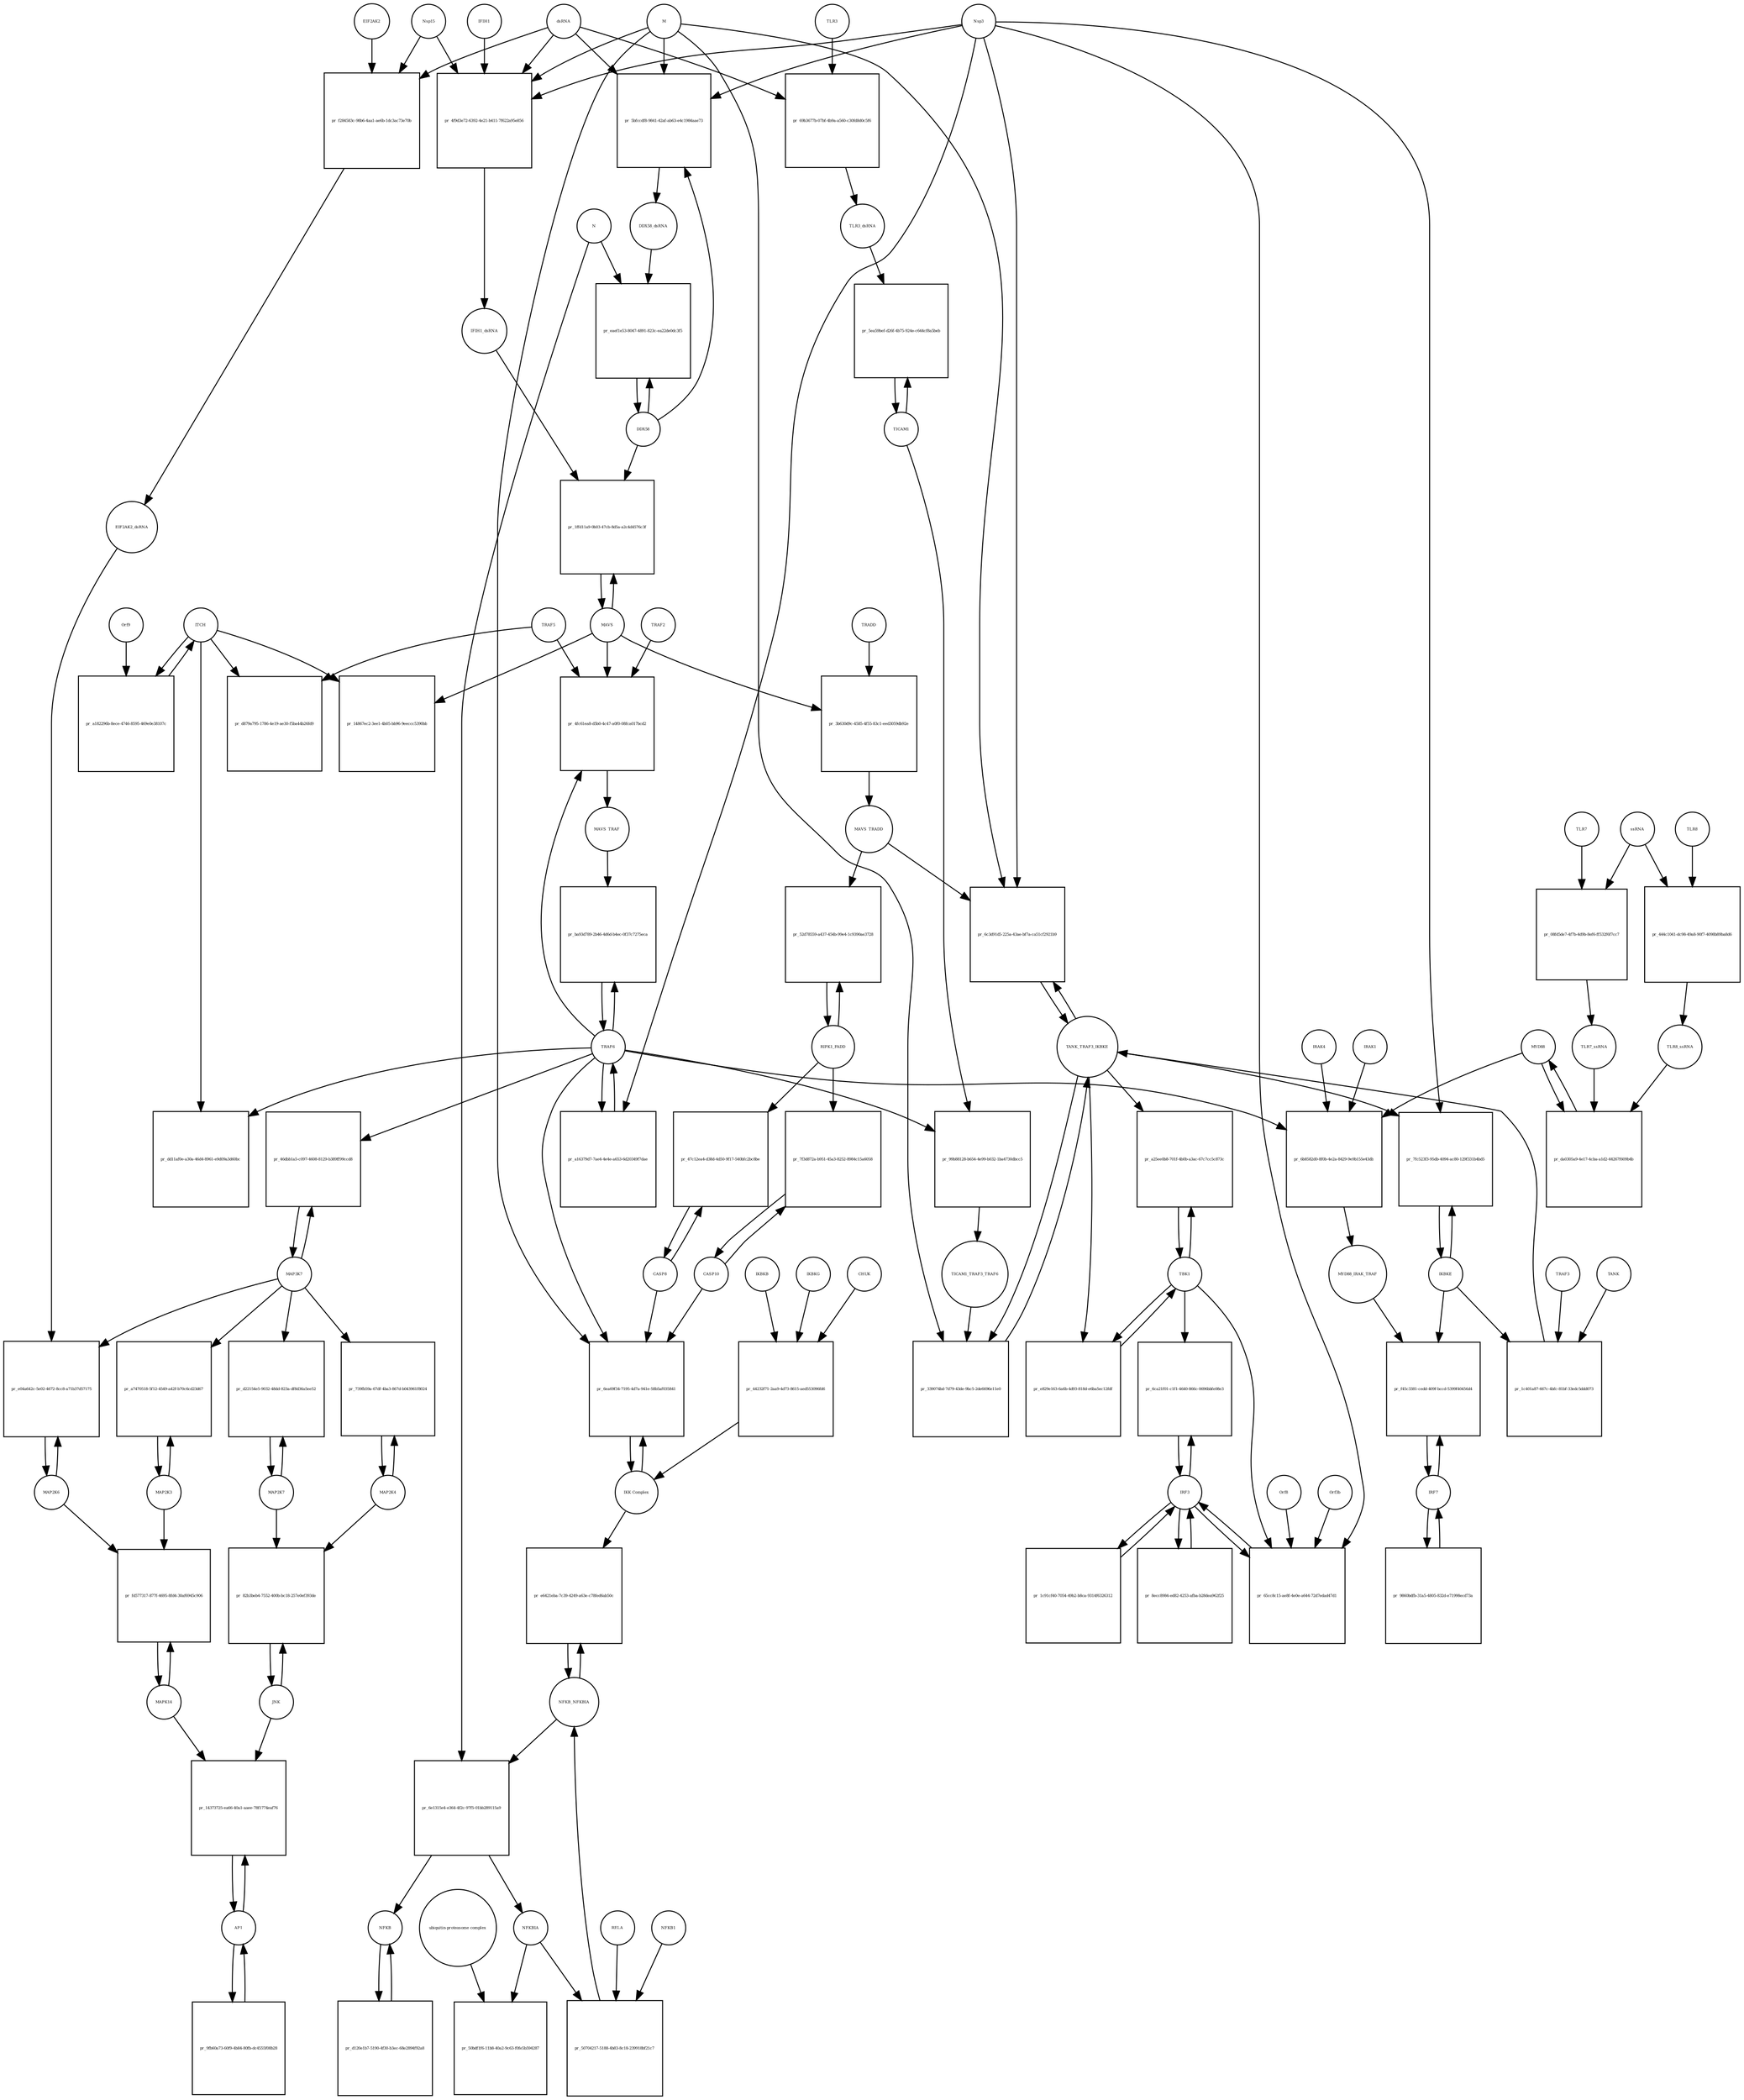strict digraph  {
dsRNA [annotation="", bipartite=0, cls="nucleic acid feature", fontsize=4, label=dsRNA, shape=circle];
"pr_5bfccdf8-9841-42af-ab63-e4c1984aae73" [annotation="", bipartite=1, cls=process, fontsize=4, label="pr_5bfccdf8-9841-42af-ab63-e4c1984aae73", shape=square];
DDX58_dsRNA [annotation="", bipartite=0, cls=complex, fontsize=4, label=DDX58_dsRNA, shape=circle];
M [annotation=urn_miriam_ncbiprotein_1796318601, bipartite=0, cls=macromolecule, fontsize=4, label=M, shape=circle];
Nsp3 [annotation=urn_miriam_ncbiprotein_1802476807, bipartite=0, cls=macromolecule, fontsize=4, label=Nsp3, shape=circle];
DDX58 [annotation=urn_miriam_hgnc_19102, bipartite=0, cls=macromolecule, fontsize=4, label=DDX58, shape=circle];
"pr_4f9d3e72-6392-4e21-b411-7f622a95e856" [annotation="", bipartite=1, cls=process, fontsize=4, label="pr_4f9d3e72-6392-4e21-b411-7f622a95e856", shape=square];
IFIH1_dsRNA [annotation="", bipartite=0, cls=complex, fontsize=4, label=IFIH1_dsRNA, shape=circle];
Nsp15 [annotation=urn_miriam_ncbiprotein_1802476818, bipartite=0, cls=macromolecule, fontsize=4, label=Nsp15, shape=circle];
IFIH1 [annotation=urn_miriam_hgnc_18873, bipartite=0, cls=macromolecule, fontsize=4, label=IFIH1, shape=circle];
"pr_eaef1e53-8047-4891-823c-ea22de0dc3f5" [annotation="", bipartite=1, cls=process, fontsize=4, label="pr_eaef1e53-8047-4891-823c-ea22de0dc3f5", shape=square];
N [annotation=urn_miriam_ncbiprotein_1798174255, bipartite=0, cls=macromolecule, fontsize=4, label=N, shape=circle];
MAVS [annotation=urn_miriam_hgnc_29233, bipartite=0, cls="macromolecule multimer", fontsize=4, label=MAVS, shape=circle];
"pr_1ffd11a9-0b03-47cb-8d5a-a2c4d4576c3f" [annotation="", bipartite=1, cls=process, fontsize=4, label="pr_1ffd11a9-0b03-47cb-8d5a-a2c4d4576c3f", shape=square];
NFKB [annotation="", bipartite=0, cls=complex, fontsize=4, label=NFKB, shape=circle];
"pr_d120e1b7-5190-4f30-b3ec-68e2894f92a8" [annotation="", bipartite=1, cls=process, fontsize=4, label="pr_d120e1b7-5190-4f30-b3ec-68e2894f92a8", shape=square];
NFKBIA [annotation=urn_miriam_hgnc_7797, bipartite=0, cls=macromolecule, fontsize=4, label=NFKBIA, shape=circle];
"pr_50bdf1f6-11b8-40a2-9c63-f0fe5b594287" [annotation="", bipartite=1, cls=process, fontsize=4, label="pr_50bdf1f6-11b8-40a2-9c63-f0fe5b594287", shape=square];
"ubiquitin-proteasome complex" [annotation="", bipartite=0, cls=complex, fontsize=4, label="ubiquitin-proteasome complex", shape=circle];
IRF3 [annotation=urn_miriam_hgnc_6118, bipartite=0, cls="macromolecule multimer", fontsize=4, label=IRF3, shape=circle];
"pr_6ca21f01-c1f1-4640-866c-0696bbfe08e3" [annotation="", bipartite=1, cls=process, fontsize=4, label="pr_6ca21f01-c1f1-4640-866c-0696bbfe08e3", shape=square];
TBK1 [annotation="", bipartite=0, cls=macromolecule, fontsize=4, label=TBK1, shape=circle];
"pr_1c91cf40-7054-49b2-b8ca-9314f6326312" [annotation="", bipartite=1, cls=process, fontsize=4, label="pr_1c91cf40-7054-49b2-b8ca-9314f6326312", shape=square];
"pr_65cc8c15-ae8f-4e0e-a644-72d7edad47d1" [annotation="", bipartite=1, cls=process, fontsize=4, label="pr_65cc8c15-ae8f-4e0e-a644-72d7edad47d1", shape=square];
Orf3b [annotation=urn_miriam_uniprot_P59633, bipartite=0, cls=macromolecule, fontsize=4, label=Orf3b, shape=circle];
Orf8 [annotation=urn_miriam_ncbiprotein_1796318604, bipartite=0, cls=macromolecule, fontsize=4, label=Orf8, shape=circle];
IRF7 [annotation=urn_miriam_hgnc_6122, bipartite=0, cls="macromolecule multimer", fontsize=4, label=IRF7, shape=circle];
"pr_f45c3381-cedd-409f-bccd-5399f40456d4" [annotation="", bipartite=1, cls=process, fontsize=4, label="pr_f45c3381-cedd-409f-bccd-5399f40456d4", shape=square];
IKBKE [annotation=urn_miriam_hgnc_14552, bipartite=0, cls=macromolecule, fontsize=4, label=IKBKE, shape=circle];
MYD88_IRAK_TRAF [annotation="", bipartite=0, cls=complex, fontsize=4, label=MYD88_IRAK_TRAF, shape=circle];
"pr_8ecc8984-ed82-4253-afba-b28dea962f25" [annotation="", bipartite=1, cls=process, fontsize=4, label="pr_8ecc8984-ed82-4253-afba-b28dea962f25", shape=square];
"pr_9860bdfb-31a5-4805-832d-e71998ecd73a" [annotation="", bipartite=1, cls=process, fontsize=4, label="pr_9860bdfb-31a5-4805-832d-e71998ecd73a", shape=square];
TRAF6 [annotation=urn_miriam_hgnc_12036, bipartite=0, cls=macromolecule, fontsize=4, label=TRAF6, shape=circle];
"pr_ba93d789-2b46-4d6d-b4ec-0f37c7275eca" [annotation="", bipartite=1, cls=process, fontsize=4, label="pr_ba93d789-2b46-4d6d-b4ec-0f37c7275eca", shape=square];
MAVS_TRAF [annotation="", bipartite=0, cls=complex, fontsize=4, label=MAVS_TRAF, shape=circle];
"pr_14867ec2-3ee1-4b05-bb96-9eeccc5390bb" [annotation="", bipartite=1, cls=process, fontsize=4, label="pr_14867ec2-3ee1-4b05-bb96-9eeccc5390bb", shape=square];
ITCH [annotation="", bipartite=0, cls=macromolecule, fontsize=4, label=ITCH, shape=circle];
TRAF5 [annotation=urn_miriam_hgnc_12035, bipartite=0, cls=macromolecule, fontsize=4, label=TRAF5, shape=circle];
"pr_d879a795-1786-4e19-ae30-f5ba44b26fd9" [annotation="", bipartite=1, cls=process, fontsize=4, label="pr_d879a795-1786-4e19-ae30-f5ba44b26fd9", shape=square];
"pr_dd11af0e-a30a-46d4-8961-e9d09a3d60bc" [annotation="", bipartite=1, cls=process, fontsize=4, label="pr_dd11af0e-a30a-46d4-8961-e9d09a3d60bc", shape=square];
TICAM1 [annotation=urn_miriam_hgnc_18348, bipartite=0, cls=macromolecule, fontsize=4, label=TICAM1, shape=circle];
"pr_5ea59bef-d26f-4b75-924e-c644cf8a5beb" [annotation="", bipartite=1, cls=process, fontsize=4, label="pr_5ea59bef-d26f-4b75-924e-c644cf8a5beb", shape=square];
TLR3_dsRNA [annotation="", bipartite=0, cls=complex, fontsize=4, label=TLR3_dsRNA, shape=circle];
TLR3 [annotation=urn_miriam_hgnc_11849, bipartite=0, cls="macromolecule multimer", fontsize=4, label=TLR3, shape=circle];
"pr_69b3677b-07bf-4b9a-a560-c30fd8d0c5f6" [annotation="", bipartite=1, cls=process, fontsize=4, label="pr_69b3677b-07bf-4b9a-a560-c30fd8d0c5f6", shape=square];
"pr_99b88128-b654-4e99-b032-1ba4730dbcc5" [annotation="", bipartite=1, cls=process, fontsize=4, label="pr_99b88128-b654-4e99-b032-1ba4730dbcc5", shape=square];
TICAM1_TRAF3_TRAF6 [annotation="", bipartite=0, cls=complex, fontsize=4, label=TICAM1_TRAF3_TRAF6, shape=circle];
TANK_TRAF3_IKBKE [annotation="", bipartite=0, cls=complex, fontsize=4, label=TANK_TRAF3_IKBKE, shape=circle];
"pr_339074bd-7d79-43de-9bc5-2de6696e11e0" [annotation="", bipartite=1, cls=process, fontsize=4, label="pr_339074bd-7d79-43de-9bc5-2de6696e11e0", shape=square];
"pr_a25ee0b8-701f-4b0b-a3ac-67c7cc5c873c" [annotation="", bipartite=1, cls=process, fontsize=4, label="pr_a25ee0b8-701f-4b0b-a3ac-67c7cc5c873c", shape=square];
"pr_7fc523f3-95db-4094-ac80-129f331b4bd5" [annotation="", bipartite=1, cls=process, fontsize=4, label="pr_7fc523f3-95db-4094-ac80-129f331b4bd5", shape=square];
MYD88 [annotation="", bipartite=0, cls=macromolecule, fontsize=4, label=MYD88, shape=circle];
"pr_6b8582d0-8f0b-4e2a-8429-9e9b155e43db" [annotation="", bipartite=1, cls=process, fontsize=4, label="pr_6b8582d0-8f0b-4e2a-8429-9e9b155e43db", shape=square];
IRAK1 [annotation=urn_miriam_hgnc_6112, bipartite=0, cls=macromolecule, fontsize=4, label=IRAK1, shape=circle];
IRAK4 [annotation=urn_miriam_hgnc_17967, bipartite=0, cls=macromolecule, fontsize=4, label=IRAK4, shape=circle];
TLR7 [annotation=urn_miriam_hgnc_15631, bipartite=0, cls=macromolecule, fontsize=4, label=TLR7, shape=circle];
"pr_08fd5de7-4f7b-4d9b-8ef6-ff532f6f7cc7" [annotation="", bipartite=1, cls=process, fontsize=4, label="pr_08fd5de7-4f7b-4d9b-8ef6-ff532f6f7cc7", shape=square];
TLR7_ssRNA [annotation="", bipartite=0, cls=complex, fontsize=4, label=TLR7_ssRNA, shape=circle];
ssRNA [annotation="", bipartite=0, cls="nucleic acid feature", fontsize=4, label=ssRNA, shape=circle];
TLR8 [annotation=urn_miriam_hgnc_15632, bipartite=0, cls=macromolecule, fontsize=4, label=TLR8, shape=circle];
"pr_444c1041-dc98-49a8-90f7-4098b89ba8d6" [annotation="", bipartite=1, cls=process, fontsize=4, label="pr_444c1041-dc98-49a8-90f7-4098b89ba8d6", shape=square];
TLR8_ssRNA [annotation="", bipartite=0, cls=complex, fontsize=4, label=TLR8_ssRNA, shape=circle];
"pr_da0305a9-4e17-4cba-a1d2-44267f609b4b" [annotation="", bipartite=1, cls=process, fontsize=4, label="pr_da0305a9-4e17-4cba-a1d2-44267f609b4b", shape=square];
MAP3K7 [annotation="", bipartite=0, cls=macromolecule, fontsize=4, label=MAP3K7, shape=circle];
"pr_46dbb1a5-c097-4608-8129-b389ff99ccd8" [annotation="", bipartite=1, cls=process, fontsize=4, label="pr_46dbb1a5-c097-4608-8129-b389ff99ccd8", shape=square];
TRAF2 [annotation=urn_miriam_hgnc_12032, bipartite=0, cls=macromolecule, fontsize=4, label=TRAF2, shape=circle];
"pr_4fc61ea8-d5b0-4c47-a0f0-08fca017bcd2" [annotation="", bipartite=1, cls=process, fontsize=4, label="pr_4fc61ea8-d5b0-4c47-a0f0-08fca017bcd2", shape=square];
"pr_a182296b-8ece-4746-8595-469e0e38107c" [annotation="", bipartite=1, cls=process, fontsize=4, label="pr_a182296b-8ece-4746-8595-469e0e38107c", shape=square];
Orf9 [annotation=urn_miriam_uniprot_P59636, bipartite=0, cls=macromolecule, fontsize=4, label=Orf9, shape=circle];
"pr_3b630d9c-4585-4f55-83c1-eed3059db92e" [annotation="", bipartite=1, cls=process, fontsize=4, label="pr_3b630d9c-4585-4f55-83c1-eed3059db92e", shape=square];
MAVS_TRADD [annotation="", bipartite=0, cls=complex, fontsize=4, label=MAVS_TRADD, shape=circle];
TRADD [annotation=urn_miriam_hgnc_12030, bipartite=0, cls=macromolecule, fontsize=4, label=TRADD, shape=circle];
"pr_a16379d7-7ae4-4e4e-a653-6d20349f7dae" [annotation="", bipartite=1, cls=process, fontsize=4, label="pr_a16379d7-7ae4-4e4e-a653-6d20349f7dae", shape=square];
AP1 [annotation="", bipartite=0, cls=complex, fontsize=4, label=AP1, shape=circle];
"pr_14373725-ea66-40a1-aaee-78f1774eaf76" [annotation="", bipartite=1, cls=process, fontsize=4, label="pr_14373725-ea66-40a1-aaee-78f1774eaf76", shape=square];
MAPK14 [annotation="", bipartite=0, cls=macromolecule, fontsize=4, label=MAPK14, shape=circle];
JNK [annotation="", bipartite=0, cls=complex, fontsize=4, label=JNK, shape=circle];
"pr_82b3beb4-7552-400b-bc18-257e0ef393de" [annotation="", bipartite=1, cls=process, fontsize=4, label="pr_82b3beb4-7552-400b-bc18-257e0ef393de", shape=square];
MAP2K7 [annotation="", bipartite=0, cls=macromolecule, fontsize=4, label=MAP2K7, shape=circle];
MAP2K4 [annotation="", bipartite=0, cls=macromolecule, fontsize=4, label=MAP2K4, shape=circle];
"pr_739fb59a-67df-4ba3-867d-b043961f8024" [annotation="", bipartite=1, cls=process, fontsize=4, label="pr_739fb59a-67df-4ba3-867d-b043961f8024", shape=square];
"pr_d22154e5-9032-48dd-823a-df8d36a5ee52" [annotation="", bipartite=1, cls=process, fontsize=4, label="pr_d22154e5-9032-48dd-823a-df8d36a5ee52", shape=square];
MAP2K3 [annotation="", bipartite=0, cls=macromolecule, fontsize=4, label=MAP2K3, shape=circle];
"pr_a7470518-5f12-4549-a42f-b70c6cd23d67" [annotation="", bipartite=1, cls=process, fontsize=4, label="pr_a7470518-5f12-4549-a42f-b70c6cd23d67", shape=square];
MAP2K6 [annotation="", bipartite=0, cls=macromolecule, fontsize=4, label=MAP2K6, shape=circle];
"pr_e04a642c-5e02-4672-8cc8-a71b37d57175" [annotation="", bipartite=1, cls=process, fontsize=4, label="pr_e04a642c-5e02-4672-8cc8-a71b37d57175", shape=square];
EIF2AK2_dsRNA [annotation="", bipartite=0, cls=complex, fontsize=4, label=EIF2AK2_dsRNA, shape=circle];
"pr_f284583c-98b6-4aa1-ae6b-1dc3ac73e70b" [annotation="", bipartite=1, cls=process, fontsize=4, label="pr_f284583c-98b6-4aa1-ae6b-1dc3ac73e70b", shape=square];
EIF2AK2 [annotation=urn_miriam_hgnc_9437, bipartite=0, cls=macromolecule, fontsize=4, label=EIF2AK2, shape=circle];
RIPK1_FADD [annotation="", bipartite=0, cls=complex, fontsize=4, label=RIPK1_FADD, shape=circle];
"pr_52d78559-a437-454b-99e4-1c9390ae3728" [annotation="", bipartite=1, cls=process, fontsize=4, label="pr_52d78559-a437-454b-99e4-1c9390ae3728", shape=square];
CASP8 [annotation="", bipartite=0, cls=macromolecule, fontsize=4, label=CASP8, shape=circle];
"pr_47c12ea4-d38d-4d50-9f17-540bfc2bc8be" [annotation="", bipartite=1, cls=process, fontsize=4, label="pr_47c12ea4-d38d-4d50-9f17-540bfc2bc8be", shape=square];
CASP10 [annotation="", bipartite=0, cls=macromolecule, fontsize=4, label=CASP10, shape=circle];
"pr_7f3d872a-b951-45a3-8252-8984c15a6058" [annotation="", bipartite=1, cls=process, fontsize=4, label="pr_7f3d872a-b951-45a3-8252-8984c15a6058", shape=square];
NFKB_NFKBIA [annotation="", bipartite=0, cls=complex, fontsize=4, label=NFKB_NFKBIA, shape=circle];
"pr_e6421eba-7c39-4249-a63e-c78fed6ab50c" [annotation="", bipartite=1, cls=process, fontsize=4, label="pr_e6421eba-7c39-4249-a63e-c78fed6ab50c", shape=square];
"IKK Complex" [annotation="", bipartite=0, cls=complex, fontsize=4, label="IKK Complex", shape=circle];
"pr_6e1315e4-e364-4f2c-97f5-01bb289115a9" [annotation="", bipartite=1, cls=process, fontsize=4, label="pr_6e1315e4-e364-4f2c-97f5-01bb289115a9", shape=square];
"pr_9fb60a73-60f9-4b84-80fb-dc4555f08b28" [annotation="", bipartite=1, cls=process, fontsize=4, label="pr_9fb60a73-60f9-4b84-80fb-dc4555f08b28", shape=square];
"pr_6ea69f34-7195-4d7a-941e-58b5af035841" [annotation="", bipartite=1, cls=process, fontsize=4, label="pr_6ea69f34-7195-4d7a-941e-58b5af035841", shape=square];
"pr_50704217-5188-4b83-8c18-239918bf21c7" [annotation="", bipartite=1, cls=process, fontsize=4, label="pr_50704217-5188-4b83-8c18-239918bf21c7", shape=square];
RELA [annotation="", bipartite=0, cls=macromolecule, fontsize=4, label=RELA, shape=circle];
NFKB1 [annotation="", bipartite=0, cls=macromolecule, fontsize=4, label=NFKB1, shape=circle];
IKBKG [annotation="", bipartite=0, cls=macromolecule, fontsize=4, label=IKBKG, shape=circle];
"pr_44232f71-2aa9-4d73-8615-aed553096fd6" [annotation="", bipartite=1, cls=process, fontsize=4, label="pr_44232f71-2aa9-4d73-8615-aed553096fd6", shape=square];
CHUK [annotation="", bipartite=0, cls=macromolecule, fontsize=4, label=CHUK, shape=circle];
IKBKB [annotation="", bipartite=0, cls=macromolecule, fontsize=4, label=IKBKB, shape=circle];
"pr_6c3d91d5-225a-43ae-bf7a-ca51cf2921b9" [annotation="", bipartite=1, cls=process, fontsize=4, label="pr_6c3d91d5-225a-43ae-bf7a-ca51cf2921b9", shape=square];
"pr_e829e163-6a6b-4d93-818d-e6ba5ec12fdf" [annotation="", bipartite=1, cls=process, fontsize=4, label="pr_e829e163-6a6b-4d93-818d-e6ba5ec12fdf", shape=square];
"pr_fd577317-877f-4695-8fd4-30af6945c906" [annotation="", bipartite=1, cls=process, fontsize=4, label="pr_fd577317-877f-4695-8fd4-30af6945c906", shape=square];
TRAF3 [annotation="", bipartite=0, cls=macromolecule, fontsize=4, label=TRAF3, shape=circle];
"pr_1c401a87-667c-4bfc-81bf-33edc5ddd073" [annotation="", bipartite=1, cls=process, fontsize=4, label="pr_1c401a87-667c-4bfc-81bf-33edc5ddd073", shape=square];
TANK [annotation="", bipartite=0, cls=macromolecule, fontsize=4, label=TANK, shape=circle];
dsRNA -> "pr_5bfccdf8-9841-42af-ab63-e4c1984aae73"  [annotation="", interaction_type=consumption];
dsRNA -> "pr_4f9d3e72-6392-4e21-b411-7f622a95e856"  [annotation="", interaction_type=consumption];
dsRNA -> "pr_69b3677b-07bf-4b9a-a560-c30fd8d0c5f6"  [annotation="", interaction_type=consumption];
dsRNA -> "pr_f284583c-98b6-4aa1-ae6b-1dc3ac73e70b"  [annotation="", interaction_type=consumption];
"pr_5bfccdf8-9841-42af-ab63-e4c1984aae73" -> DDX58_dsRNA  [annotation="", interaction_type=production];
DDX58_dsRNA -> "pr_eaef1e53-8047-4891-823c-ea22de0dc3f5"  [annotation="urn_miriam_pubmed_25581309|urn_miriam_pubmed_28148787|urn_miriam_taxonomy_694009", interaction_type=catalysis];
M -> "pr_5bfccdf8-9841-42af-ab63-e4c1984aae73"  [annotation="urn_miriam_pubmed_20303872|urn_miriam_pubmed_19380580|urn_miriam_pubmed_31226023|urn_miriam_taxonomy_694009", interaction_type=inhibition];
M -> "pr_4f9d3e72-6392-4e21-b411-7f622a95e856"  [annotation="urn_miriam_pubmed_28484023|urn_miriam_pubmed_19380580|urn_miriam_pubmed_31226023|urn_miriam_taxonomy_694009", interaction_type=inhibition];
M -> "pr_339074bd-7d79-43de-9bc5-2de6696e11e0"  [annotation="urn_miriam_pubmed_19380580|urn_miriam_pubmed_19366914|urn_miriam_taxonomy_694009", interaction_type=inhibition];
M -> "pr_6ea69f34-7195-4d7a-941e-58b5af035841"  [annotation="urn_miriam_pubmed_19366914|urn_miriam_pubmed_20303872|urn_miriam_pubmed_17705188|urn_miriam_pubmed_694009", interaction_type=inhibition];
M -> "pr_6c3d91d5-225a-43ae-bf7a-ca51cf2921b9"  [annotation="urn_miriam_pubmed_19366914|urn_miriam_pubmed_27164085|urn_miriam_pubmed_19380580|urn_miriam_taxonomy_694009", interaction_type=inhibition];
Nsp3 -> "pr_5bfccdf8-9841-42af-ab63-e4c1984aae73"  [annotation="urn_miriam_pubmed_20303872|urn_miriam_pubmed_19380580|urn_miriam_pubmed_31226023|urn_miriam_taxonomy_694009", interaction_type=inhibition];
Nsp3 -> "pr_4f9d3e72-6392-4e21-b411-7f622a95e856"  [annotation="urn_miriam_pubmed_28484023|urn_miriam_pubmed_19380580|urn_miriam_pubmed_31226023|urn_miriam_taxonomy_694009", interaction_type=inhibition];
Nsp3 -> "pr_65cc8c15-ae8f-4e0e-a644-72d7edad47d1"  [annotation="urn_miriam_pubmed_17761676|urn_miriam_pubmed_31226023|urn_miriam_taxonomy_694009", interaction_type=inhibition];
Nsp3 -> "pr_7fc523f3-95db-4094-ac80-129f331b4bd5"  [annotation="urn_miriam_pubmed_20303872|urn_miriam_pubmed_31226023|urn_miriam_taxonomy_694009", interaction_type=inhibition];
Nsp3 -> "pr_a16379d7-7ae4-4e4e-a653-6d20349f7dae"  [annotation="urn_miriam_pubmed_27164085|urn_miriam_taxonomy_694009", interaction_type=catalysis];
Nsp3 -> "pr_6c3d91d5-225a-43ae-bf7a-ca51cf2921b9"  [annotation="urn_miriam_pubmed_19366914|urn_miriam_pubmed_27164085|urn_miriam_pubmed_19380580|urn_miriam_taxonomy_694009", interaction_type=inhibition];
DDX58 -> "pr_5bfccdf8-9841-42af-ab63-e4c1984aae73"  [annotation="", interaction_type=consumption];
DDX58 -> "pr_eaef1e53-8047-4891-823c-ea22de0dc3f5"  [annotation="", interaction_type=consumption];
DDX58 -> "pr_1ffd11a9-0b03-47cb-8d5a-a2c4d4576c3f"  [annotation=urn_miriam_pubmed_25581309, interaction_type=catalysis];
"pr_4f9d3e72-6392-4e21-b411-7f622a95e856" -> IFIH1_dsRNA  [annotation="", interaction_type=production];
IFIH1_dsRNA -> "pr_1ffd11a9-0b03-47cb-8d5a-a2c4d4576c3f"  [annotation=urn_miriam_pubmed_25581309, interaction_type=catalysis];
Nsp15 -> "pr_4f9d3e72-6392-4e21-b411-7f622a95e856"  [annotation="urn_miriam_pubmed_28484023|urn_miriam_pubmed_19380580|urn_miriam_pubmed_31226023|urn_miriam_taxonomy_694009", interaction_type=inhibition];
Nsp15 -> "pr_f284583c-98b6-4aa1-ae6b-1dc3ac73e70b"  [annotation="urn_miriam_pubmed_28484023|urn_miriam_pubmed_19366914|urn_miriam_taxonomy_694009", interaction_type=inhibition];
IFIH1 -> "pr_4f9d3e72-6392-4e21-b411-7f622a95e856"  [annotation="", interaction_type=consumption];
"pr_eaef1e53-8047-4891-823c-ea22de0dc3f5" -> DDX58  [annotation="", interaction_type=production];
N -> "pr_eaef1e53-8047-4891-823c-ea22de0dc3f5"  [annotation="urn_miriam_pubmed_25581309|urn_miriam_pubmed_28148787|urn_miriam_taxonomy_694009", interaction_type=inhibition];
N -> "pr_6e1315e4-e364-4f2c-97f5-01bb289115a9"  [annotation="urn_miriam_pubmed_16143815|urn_miriam_taxonomy_694009", interaction_type=stimulation];
MAVS -> "pr_1ffd11a9-0b03-47cb-8d5a-a2c4d4576c3f"  [annotation="", interaction_type=consumption];
MAVS -> "pr_14867ec2-3ee1-4b05-bb96-9eeccc5390bb"  [annotation="", interaction_type=consumption];
MAVS -> "pr_4fc61ea8-d5b0-4c47-a0f0-08fca017bcd2"  [annotation="", interaction_type=consumption];
MAVS -> "pr_3b630d9c-4585-4f55-83c1-eed3059db92e"  [annotation="", interaction_type=consumption];
"pr_1ffd11a9-0b03-47cb-8d5a-a2c4d4576c3f" -> MAVS  [annotation="", interaction_type=production];
NFKB -> "pr_d120e1b7-5190-4f30-b3ec-68e2894f92a8"  [annotation="", interaction_type=consumption];
"pr_d120e1b7-5190-4f30-b3ec-68e2894f92a8" -> NFKB  [annotation="", interaction_type=production];
NFKBIA -> "pr_50bdf1f6-11b8-40a2-9c63-f0fe5b594287"  [annotation="", interaction_type=consumption];
NFKBIA -> "pr_50704217-5188-4b83-8c18-239918bf21c7"  [annotation="", interaction_type=consumption];
"ubiquitin-proteasome complex" -> "pr_50bdf1f6-11b8-40a2-9c63-f0fe5b594287"  [annotation=urn_miriam_pubmed_20303872, interaction_type=catalysis];
IRF3 -> "pr_6ca21f01-c1f1-4640-866c-0696bbfe08e3"  [annotation="", interaction_type=consumption];
IRF3 -> "pr_1c91cf40-7054-49b2-b8ca-9314f6326312"  [annotation="", interaction_type=consumption];
IRF3 -> "pr_65cc8c15-ae8f-4e0e-a644-72d7edad47d1"  [annotation="", interaction_type=consumption];
IRF3 -> "pr_8ecc8984-ed82-4253-afba-b28dea962f25"  [annotation="", interaction_type=consumption];
"pr_6ca21f01-c1f1-4640-866c-0696bbfe08e3" -> IRF3  [annotation="", interaction_type=production];
TBK1 -> "pr_6ca21f01-c1f1-4640-866c-0696bbfe08e3"  [annotation=urn_miriam_pubmed_25581309, interaction_type=catalysis];
TBK1 -> "pr_65cc8c15-ae8f-4e0e-a644-72d7edad47d1"  [annotation="urn_miriam_pubmed_17761676|urn_miriam_pubmed_31226023|urn_miriam_taxonomy_694009", interaction_type=catalysis];
TBK1 -> "pr_a25ee0b8-701f-4b0b-a3ac-67c7cc5c873c"  [annotation="", interaction_type=consumption];
TBK1 -> "pr_e829e163-6a6b-4d93-818d-e6ba5ec12fdf"  [annotation="", interaction_type=consumption];
"pr_1c91cf40-7054-49b2-b8ca-9314f6326312" -> IRF3  [annotation="", interaction_type=production];
"pr_65cc8c15-ae8f-4e0e-a644-72d7edad47d1" -> IRF3  [annotation="", interaction_type=production];
Orf3b -> "pr_65cc8c15-ae8f-4e0e-a644-72d7edad47d1"  [annotation="urn_miriam_pubmed_17761676|urn_miriam_pubmed_31226023|urn_miriam_taxonomy_694009", interaction_type=inhibition];
Orf8 -> "pr_65cc8c15-ae8f-4e0e-a644-72d7edad47d1"  [annotation="urn_miriam_pubmed_17761676|urn_miriam_pubmed_31226023|urn_miriam_taxonomy_694009", interaction_type=inhibition];
IRF7 -> "pr_f45c3381-cedd-409f-bccd-5399f40456d4"  [annotation="", interaction_type=consumption];
IRF7 -> "pr_9860bdfb-31a5-4805-832d-e71998ecd73a"  [annotation="", interaction_type=consumption];
"pr_f45c3381-cedd-409f-bccd-5399f40456d4" -> IRF7  [annotation="", interaction_type=production];
IKBKE -> "pr_f45c3381-cedd-409f-bccd-5399f40456d4"  [annotation=urn_miriam_pubmed_20303872, interaction_type=catalysis];
IKBKE -> "pr_7fc523f3-95db-4094-ac80-129f331b4bd5"  [annotation="", interaction_type=consumption];
IKBKE -> "pr_1c401a87-667c-4bfc-81bf-33edc5ddd073"  [annotation="", interaction_type=consumption];
MYD88_IRAK_TRAF -> "pr_f45c3381-cedd-409f-bccd-5399f40456d4"  [annotation=urn_miriam_pubmed_20303872, interaction_type=catalysis];
"pr_8ecc8984-ed82-4253-afba-b28dea962f25" -> IRF3  [annotation="", interaction_type=production];
"pr_9860bdfb-31a5-4805-832d-e71998ecd73a" -> IRF7  [annotation="", interaction_type=production];
TRAF6 -> "pr_ba93d789-2b46-4d6d-b4ec-0f37c7275eca"  [annotation="", interaction_type=consumption];
TRAF6 -> "pr_dd11af0e-a30a-46d4-8961-e9d09a3d60bc"  [annotation="", interaction_type=consumption];
TRAF6 -> "pr_99b88128-b654-4e99-b032-1ba4730dbcc5"  [annotation="", interaction_type=consumption];
TRAF6 -> "pr_6b8582d0-8f0b-4e2a-8429-9e9b155e43db"  [annotation="", interaction_type=consumption];
TRAF6 -> "pr_46dbb1a5-c097-4608-8129-b389ff99ccd8"  [annotation=urn_miriam_pubmed_19366914, interaction_type=stimulation];
TRAF6 -> "pr_4fc61ea8-d5b0-4c47-a0f0-08fca017bcd2"  [annotation="", interaction_type=consumption];
TRAF6 -> "pr_a16379d7-7ae4-4e4e-a653-6d20349f7dae"  [annotation="", interaction_type=consumption];
TRAF6 -> "pr_6ea69f34-7195-4d7a-941e-58b5af035841"  [annotation="urn_miriam_pubmed_19366914|urn_miriam_pubmed_20303872|urn_miriam_pubmed_17705188|urn_miriam_pubmed_694009", interaction_type=stimulation];
"pr_ba93d789-2b46-4d6d-b4ec-0f37c7275eca" -> TRAF6  [annotation="", interaction_type=production];
MAVS_TRAF -> "pr_ba93d789-2b46-4d6d-b4ec-0f37c7275eca"  [annotation=urn_miriam_pubmed_19366914, interaction_type=catalysis];
ITCH -> "pr_14867ec2-3ee1-4b05-bb96-9eeccc5390bb"  [annotation=urn_miriam_pubmed_25135833, interaction_type=catalysis];
ITCH -> "pr_d879a795-1786-4e19-ae30-f5ba44b26fd9"  [annotation=urn_miriam_pubmed_25135833, interaction_type=catalysis];
ITCH -> "pr_dd11af0e-a30a-46d4-8961-e9d09a3d60bc"  [annotation=urn_miriam_pubmed_25135833, interaction_type=catalysis];
ITCH -> "pr_a182296b-8ece-4746-8595-469e0e38107c"  [annotation="", interaction_type=consumption];
TRAF5 -> "pr_d879a795-1786-4e19-ae30-f5ba44b26fd9"  [annotation="", interaction_type=consumption];
TRAF5 -> "pr_4fc61ea8-d5b0-4c47-a0f0-08fca017bcd2"  [annotation="", interaction_type=consumption];
TICAM1 -> "pr_5ea59bef-d26f-4b75-924e-c644cf8a5beb"  [annotation="", interaction_type=consumption];
TICAM1 -> "pr_99b88128-b654-4e99-b032-1ba4730dbcc5"  [annotation="", interaction_type=consumption];
"pr_5ea59bef-d26f-4b75-924e-c644cf8a5beb" -> TICAM1  [annotation="", interaction_type=production];
TLR3_dsRNA -> "pr_5ea59bef-d26f-4b75-924e-c644cf8a5beb"  [annotation=urn_miriam_pubmed_20303872, interaction_type=stimulation];
TLR3 -> "pr_69b3677b-07bf-4b9a-a560-c30fd8d0c5f6"  [annotation="", interaction_type=consumption];
"pr_69b3677b-07bf-4b9a-a560-c30fd8d0c5f6" -> TLR3_dsRNA  [annotation="", interaction_type=production];
"pr_99b88128-b654-4e99-b032-1ba4730dbcc5" -> TICAM1_TRAF3_TRAF6  [annotation="", interaction_type=production];
TICAM1_TRAF3_TRAF6 -> "pr_339074bd-7d79-43de-9bc5-2de6696e11e0"  [annotation="urn_miriam_pubmed_19380580|urn_miriam_pubmed_19366914|urn_miriam_taxonomy_694009", interaction_type=stimulation];
TANK_TRAF3_IKBKE -> "pr_339074bd-7d79-43de-9bc5-2de6696e11e0"  [annotation="", interaction_type=consumption];
TANK_TRAF3_IKBKE -> "pr_a25ee0b8-701f-4b0b-a3ac-67c7cc5c873c"  [annotation=urn_miriam_pubmed_20303872, interaction_type=stimulation];
TANK_TRAF3_IKBKE -> "pr_7fc523f3-95db-4094-ac80-129f331b4bd5"  [annotation="urn_miriam_pubmed_20303872|urn_miriam_pubmed_31226023|urn_miriam_taxonomy_694009", interaction_type=stimulation];
TANK_TRAF3_IKBKE -> "pr_6c3d91d5-225a-43ae-bf7a-ca51cf2921b9"  [annotation="", interaction_type=consumption];
TANK_TRAF3_IKBKE -> "pr_e829e163-6a6b-4d93-818d-e6ba5ec12fdf"  [annotation=urn_miriam_pubmed_19366914, interaction_type=stimulation];
"pr_339074bd-7d79-43de-9bc5-2de6696e11e0" -> TANK_TRAF3_IKBKE  [annotation="", interaction_type=production];
"pr_a25ee0b8-701f-4b0b-a3ac-67c7cc5c873c" -> TBK1  [annotation="", interaction_type=production];
"pr_7fc523f3-95db-4094-ac80-129f331b4bd5" -> IKBKE  [annotation="", interaction_type=production];
MYD88 -> "pr_6b8582d0-8f0b-4e2a-8429-9e9b155e43db"  [annotation="", interaction_type=consumption];
MYD88 -> "pr_da0305a9-4e17-4cba-a1d2-44267f609b4b"  [annotation="", interaction_type=consumption];
"pr_6b8582d0-8f0b-4e2a-8429-9e9b155e43db" -> MYD88_IRAK_TRAF  [annotation="", interaction_type=production];
IRAK1 -> "pr_6b8582d0-8f0b-4e2a-8429-9e9b155e43db"  [annotation="", interaction_type=consumption];
IRAK4 -> "pr_6b8582d0-8f0b-4e2a-8429-9e9b155e43db"  [annotation="", interaction_type=consumption];
TLR7 -> "pr_08fd5de7-4f7b-4d9b-8ef6-ff532f6f7cc7"  [annotation="", interaction_type=consumption];
"pr_08fd5de7-4f7b-4d9b-8ef6-ff532f6f7cc7" -> TLR7_ssRNA  [annotation="", interaction_type=production];
TLR7_ssRNA -> "pr_da0305a9-4e17-4cba-a1d2-44267f609b4b"  [annotation=urn_miriam_pubmed_19366914, interaction_type=stimulation];
ssRNA -> "pr_08fd5de7-4f7b-4d9b-8ef6-ff532f6f7cc7"  [annotation="", interaction_type=consumption];
ssRNA -> "pr_444c1041-dc98-49a8-90f7-4098b89ba8d6"  [annotation="", interaction_type=consumption];
TLR8 -> "pr_444c1041-dc98-49a8-90f7-4098b89ba8d6"  [annotation="", interaction_type=consumption];
"pr_444c1041-dc98-49a8-90f7-4098b89ba8d6" -> TLR8_ssRNA  [annotation="", interaction_type=production];
TLR8_ssRNA -> "pr_da0305a9-4e17-4cba-a1d2-44267f609b4b"  [annotation=urn_miriam_pubmed_19366914, interaction_type=stimulation];
"pr_da0305a9-4e17-4cba-a1d2-44267f609b4b" -> MYD88  [annotation="", interaction_type=production];
MAP3K7 -> "pr_46dbb1a5-c097-4608-8129-b389ff99ccd8"  [annotation="", interaction_type=consumption];
MAP3K7 -> "pr_739fb59a-67df-4ba3-867d-b043961f8024"  [annotation=urn_miriam_pubmed_19366914, interaction_type=catalysis];
MAP3K7 -> "pr_d22154e5-9032-48dd-823a-df8d36a5ee52"  [annotation=urn_miriam_pubmed_19366914, interaction_type=catalysis];
MAP3K7 -> "pr_a7470518-5f12-4549-a42f-b70c6cd23d67"  [annotation=urn_miriam_pubmed_19366914, interaction_type=catalysis];
MAP3K7 -> "pr_e04a642c-5e02-4672-8cc8-a71b37d57175"  [annotation=urn_miriam_pubmed_19366914, interaction_type=catalysis];
"pr_46dbb1a5-c097-4608-8129-b389ff99ccd8" -> MAP3K7  [annotation="", interaction_type=production];
TRAF2 -> "pr_4fc61ea8-d5b0-4c47-a0f0-08fca017bcd2"  [annotation="", interaction_type=consumption];
"pr_4fc61ea8-d5b0-4c47-a0f0-08fca017bcd2" -> MAVS_TRAF  [annotation="", interaction_type=production];
"pr_a182296b-8ece-4746-8595-469e0e38107c" -> ITCH  [annotation="", interaction_type=production];
Orf9 -> "pr_a182296b-8ece-4746-8595-469e0e38107c"  [annotation="urn_miriam_pubmed_25135833|urn_miriam_taxonomy_694009", interaction_type=stimulation];
"pr_3b630d9c-4585-4f55-83c1-eed3059db92e" -> MAVS_TRADD  [annotation="", interaction_type=production];
MAVS_TRADD -> "pr_52d78559-a437-454b-99e4-1c9390ae3728"  [annotation=urn_miriam_pubmed_19366914, interaction_type=stimulation];
MAVS_TRADD -> "pr_6c3d91d5-225a-43ae-bf7a-ca51cf2921b9"  [annotation="urn_miriam_pubmed_19366914|urn_miriam_pubmed_27164085|urn_miriam_pubmed_19380580|urn_miriam_taxonomy_694009", interaction_type=stimulation];
TRADD -> "pr_3b630d9c-4585-4f55-83c1-eed3059db92e"  [annotation="", interaction_type=consumption];
"pr_a16379d7-7ae4-4e4e-a653-6d20349f7dae" -> TRAF6  [annotation="", interaction_type=production];
AP1 -> "pr_14373725-ea66-40a1-aaee-78f1774eaf76"  [annotation="", interaction_type=consumption];
AP1 -> "pr_9fb60a73-60f9-4b84-80fb-dc4555f08b28"  [annotation="", interaction_type=consumption];
"pr_14373725-ea66-40a1-aaee-78f1774eaf76" -> AP1  [annotation="", interaction_type=production];
MAPK14 -> "pr_14373725-ea66-40a1-aaee-78f1774eaf76"  [annotation=urn_miriam_pubmed_19366914, interaction_type=stimulation];
MAPK14 -> "pr_fd577317-877f-4695-8fd4-30af6945c906"  [annotation="", interaction_type=consumption];
JNK -> "pr_14373725-ea66-40a1-aaee-78f1774eaf76"  [annotation=urn_miriam_pubmed_19366914, interaction_type=stimulation];
JNK -> "pr_82b3beb4-7552-400b-bc18-257e0ef393de"  [annotation="", interaction_type=consumption];
"pr_82b3beb4-7552-400b-bc18-257e0ef393de" -> JNK  [annotation="", interaction_type=production];
MAP2K7 -> "pr_82b3beb4-7552-400b-bc18-257e0ef393de"  [annotation=urn_miriam_pubmed_19366914, interaction_type=catalysis];
MAP2K7 -> "pr_d22154e5-9032-48dd-823a-df8d36a5ee52"  [annotation="", interaction_type=consumption];
MAP2K4 -> "pr_82b3beb4-7552-400b-bc18-257e0ef393de"  [annotation=urn_miriam_pubmed_19366914, interaction_type=catalysis];
MAP2K4 -> "pr_739fb59a-67df-4ba3-867d-b043961f8024"  [annotation="", interaction_type=consumption];
"pr_739fb59a-67df-4ba3-867d-b043961f8024" -> MAP2K4  [annotation="", interaction_type=production];
"pr_d22154e5-9032-48dd-823a-df8d36a5ee52" -> MAP2K7  [annotation="", interaction_type=production];
MAP2K3 -> "pr_a7470518-5f12-4549-a42f-b70c6cd23d67"  [annotation="", interaction_type=consumption];
MAP2K3 -> "pr_fd577317-877f-4695-8fd4-30af6945c906"  [annotation=urn_miriam_pubmed_19366914, interaction_type=catalysis];
"pr_a7470518-5f12-4549-a42f-b70c6cd23d67" -> MAP2K3  [annotation="", interaction_type=production];
MAP2K6 -> "pr_e04a642c-5e02-4672-8cc8-a71b37d57175"  [annotation="", interaction_type=consumption];
MAP2K6 -> "pr_fd577317-877f-4695-8fd4-30af6945c906"  [annotation=urn_miriam_pubmed_19366914, interaction_type=catalysis];
"pr_e04a642c-5e02-4672-8cc8-a71b37d57175" -> MAP2K6  [annotation="", interaction_type=production];
EIF2AK2_dsRNA -> "pr_e04a642c-5e02-4672-8cc8-a71b37d57175"  [annotation=urn_miriam_pubmed_19366914, interaction_type=stimulation];
"pr_f284583c-98b6-4aa1-ae6b-1dc3ac73e70b" -> EIF2AK2_dsRNA  [annotation="", interaction_type=production];
EIF2AK2 -> "pr_f284583c-98b6-4aa1-ae6b-1dc3ac73e70b"  [annotation="", interaction_type=consumption];
RIPK1_FADD -> "pr_52d78559-a437-454b-99e4-1c9390ae3728"  [annotation="", interaction_type=consumption];
RIPK1_FADD -> "pr_47c12ea4-d38d-4d50-9f17-540bfc2bc8be"  [annotation=urn_miriam_pubmed_19366914, interaction_type=stimulation];
RIPK1_FADD -> "pr_7f3d872a-b951-45a3-8252-8984c15a6058"  [annotation=urn_miriam_pubmed_20303872, interaction_type=stimulation];
"pr_52d78559-a437-454b-99e4-1c9390ae3728" -> RIPK1_FADD  [annotation="", interaction_type=production];
CASP8 -> "pr_47c12ea4-d38d-4d50-9f17-540bfc2bc8be"  [annotation="", interaction_type=consumption];
CASP8 -> "pr_6ea69f34-7195-4d7a-941e-58b5af035841"  [annotation="urn_miriam_pubmed_19366914|urn_miriam_pubmed_20303872|urn_miriam_pubmed_17705188|urn_miriam_pubmed_694009", interaction_type=stimulation];
"pr_47c12ea4-d38d-4d50-9f17-540bfc2bc8be" -> CASP8  [annotation="", interaction_type=production];
CASP10 -> "pr_7f3d872a-b951-45a3-8252-8984c15a6058"  [annotation="", interaction_type=consumption];
CASP10 -> "pr_6ea69f34-7195-4d7a-941e-58b5af035841"  [annotation="urn_miriam_pubmed_19366914|urn_miriam_pubmed_20303872|urn_miriam_pubmed_17705188|urn_miriam_pubmed_694009", interaction_type=stimulation];
"pr_7f3d872a-b951-45a3-8252-8984c15a6058" -> CASP10  [annotation="", interaction_type=production];
NFKB_NFKBIA -> "pr_e6421eba-7c39-4249-a63e-c78fed6ab50c"  [annotation="", interaction_type=consumption];
NFKB_NFKBIA -> "pr_6e1315e4-e364-4f2c-97f5-01bb289115a9"  [annotation="", interaction_type=consumption];
"pr_e6421eba-7c39-4249-a63e-c78fed6ab50c" -> NFKB_NFKBIA  [annotation="", interaction_type=production];
"IKK Complex" -> "pr_e6421eba-7c39-4249-a63e-c78fed6ab50c"  [annotation=urn_miriam_pubmed_19366914, interaction_type=catalysis];
"IKK Complex" -> "pr_6ea69f34-7195-4d7a-941e-58b5af035841"  [annotation="", interaction_type=consumption];
"pr_6e1315e4-e364-4f2c-97f5-01bb289115a9" -> NFKB  [annotation="", interaction_type=production];
"pr_6e1315e4-e364-4f2c-97f5-01bb289115a9" -> NFKBIA  [annotation="", interaction_type=production];
"pr_9fb60a73-60f9-4b84-80fb-dc4555f08b28" -> AP1  [annotation="", interaction_type=production];
"pr_6ea69f34-7195-4d7a-941e-58b5af035841" -> "IKK Complex"  [annotation="", interaction_type=production];
"pr_50704217-5188-4b83-8c18-239918bf21c7" -> NFKB_NFKBIA  [annotation="", interaction_type=production];
RELA -> "pr_50704217-5188-4b83-8c18-239918bf21c7"  [annotation="", interaction_type=consumption];
NFKB1 -> "pr_50704217-5188-4b83-8c18-239918bf21c7"  [annotation="", interaction_type=consumption];
IKBKG -> "pr_44232f71-2aa9-4d73-8615-aed553096fd6"  [annotation="", interaction_type=consumption];
"pr_44232f71-2aa9-4d73-8615-aed553096fd6" -> "IKK Complex"  [annotation="", interaction_type=production];
CHUK -> "pr_44232f71-2aa9-4d73-8615-aed553096fd6"  [annotation="", interaction_type=consumption];
IKBKB -> "pr_44232f71-2aa9-4d73-8615-aed553096fd6"  [annotation="", interaction_type=consumption];
"pr_6c3d91d5-225a-43ae-bf7a-ca51cf2921b9" -> TANK_TRAF3_IKBKE  [annotation="", interaction_type=production];
"pr_e829e163-6a6b-4d93-818d-e6ba5ec12fdf" -> TBK1  [annotation="", interaction_type=production];
"pr_fd577317-877f-4695-8fd4-30af6945c906" -> MAPK14  [annotation="", interaction_type=production];
TRAF3 -> "pr_1c401a87-667c-4bfc-81bf-33edc5ddd073"  [annotation="", interaction_type=consumption];
"pr_1c401a87-667c-4bfc-81bf-33edc5ddd073" -> TANK_TRAF3_IKBKE  [annotation="", interaction_type=production];
TANK -> "pr_1c401a87-667c-4bfc-81bf-33edc5ddd073"  [annotation="", interaction_type=consumption];
}
